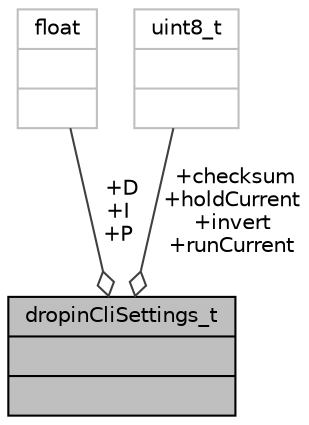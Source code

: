 digraph "dropinCliSettings_t"
{
 // LATEX_PDF_SIZE
  edge [fontname="Helvetica",fontsize="10",labelfontname="Helvetica",labelfontsize="10"];
  node [fontname="Helvetica",fontsize="10",shape=record];
  Node1 [label="{dropinCliSettings_t\n||}",height=0.2,width=0.4,color="black", fillcolor="grey75", style="filled", fontcolor="black",tooltip="Struct to store dropin settings."];
  Node2 -> Node1 [color="grey25",fontsize="10",style="solid",label=" +D\n+I\n+P" ,arrowhead="odiamond",fontname="Helvetica"];
  Node2 [label="{float\n||}",height=0.2,width=0.4,color="grey75", fillcolor="white", style="filled",tooltip=" "];
  Node3 -> Node1 [color="grey25",fontsize="10",style="solid",label=" +checksum\n+holdCurrent\n+invert\n+runCurrent" ,arrowhead="odiamond",fontname="Helvetica"];
  Node3 [label="{uint8_t\n||}",height=0.2,width=0.4,color="grey75", fillcolor="white", style="filled",tooltip=" "];
}

